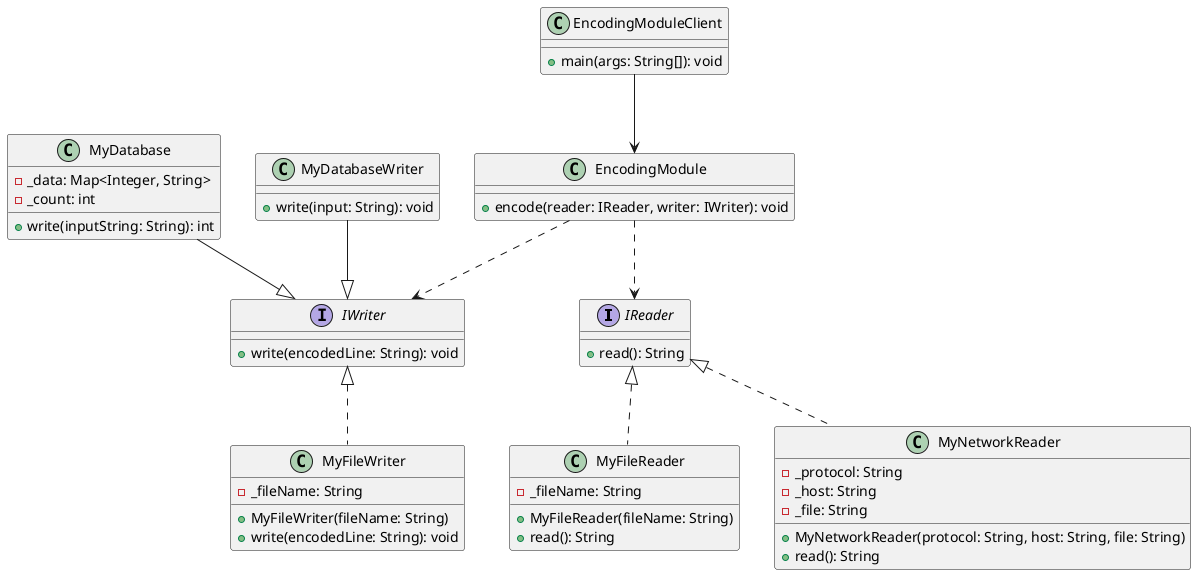@startuml

interface IReader {
  + read(): String
}

interface IWriter {
  + write(encodedLine: String): void
}

class EncodingModule {
  + encode(reader: IReader, writer: IWriter): void
}

class EncodingModuleClient {
  + main(args: String[]): void
}

class MyDatabase {
  - _data: Map<Integer, String>
  - _count: int
  + write(inputString: String): int
}

class MyDatabaseWriter {
  + write(input: String): void
}

class MyFileReader {
  - _fileName: String
  + MyFileReader(fileName: String)
  + read(): String
}

class MyFileWriter {
  - _fileName: String
  + MyFileWriter(fileName: String)
  + write(encodedLine: String): void
}

class MyNetworkReader {
  - _protocol: String
  - _host: String
  - _file: String
  + MyNetworkReader(protocol: String, host: String, file: String)
  + read(): String
}

IReader <|.. MyFileReader
IReader <|.. MyNetworkReader
IWriter <|.. MyFileWriter
MyDatabase --|> IWriter
MyDatabaseWriter --|> IWriter
EncodingModule ..> IReader
EncodingModule ..> IWriter
EncodingModuleClient --> EncodingModule

@enduml
